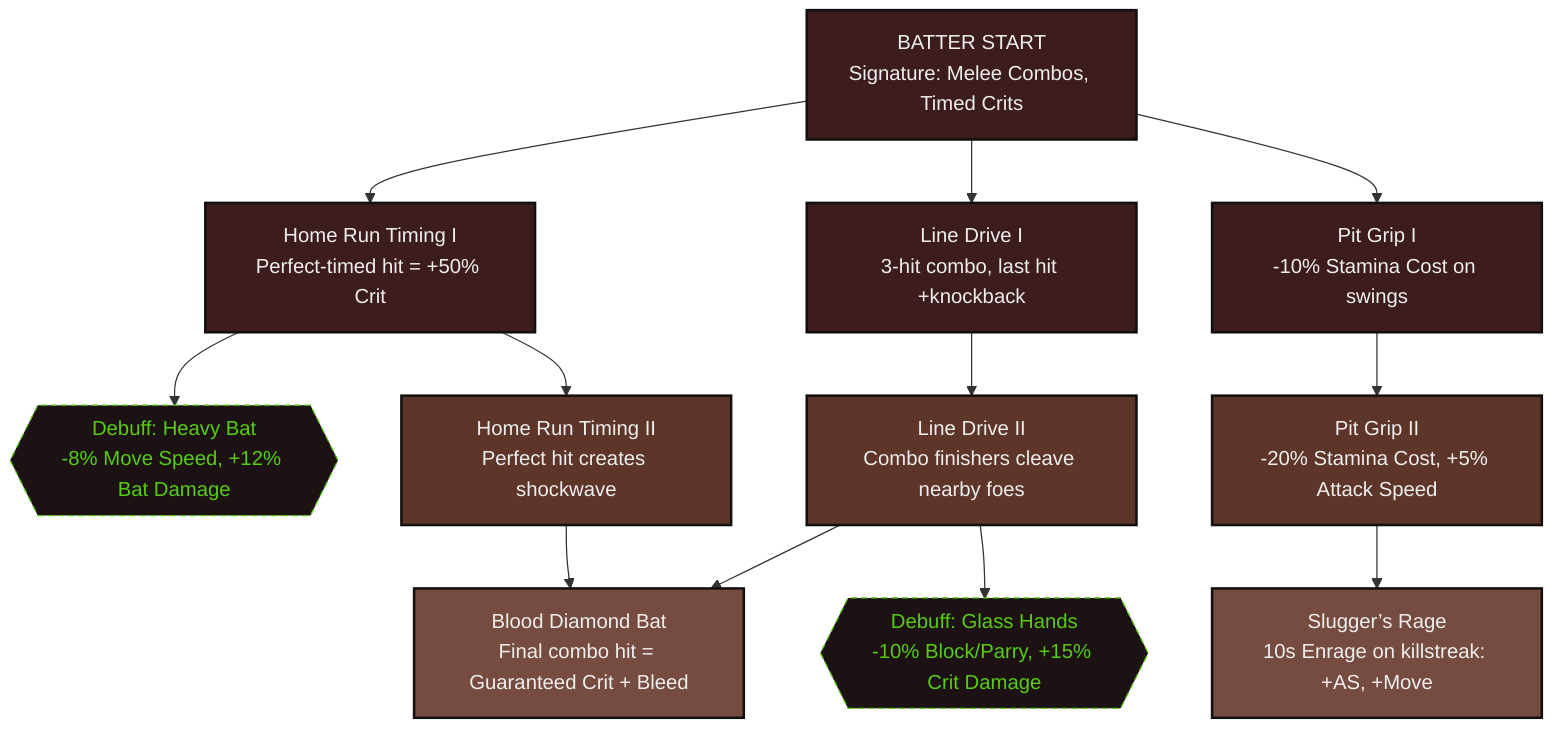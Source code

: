 flowchart TB
  %% Batter – Melee Crit Fighter
  classDef early fill:#3c1c1c,stroke:#12100e,color:#eee,stroke-width:2px;
  classDef mid fill:#5d3529,stroke:#12100e,color:#eee,stroke-width:2px;
  classDef cap fill:#754c3f,stroke:#12100e,color:#eee,stroke-width:2px;
  classDef debuff fill:#1c1214,stroke:#57cc11,color:#57cc11,stroke-dasharray: 5 3;

  A[BATTER START<br/>Signature: Melee Combos, Timed Crits]:::early

  E1[Home Run Timing I<br/>Perfect-timed hit = +50% Crit]:::early
  E2[Line Drive I<br/>3-hit combo, last hit +knockback]:::early
  E3[Pit Grip I<br/>-10% Stamina Cost on swings]:::early
  D1{{Debuff: Heavy Bat<br/>-8% Move Speed, +12% Bat Damage}}:::debuff

  M1[Home Run Timing II<br/>Perfect hit creates shockwave]:::mid
  M2[Line Drive II<br/>Combo finishers cleave nearby foes]:::mid
  M3[Pit Grip II<br/>-20% Stamina Cost, +5% Attack Speed]:::mid
  D2{{Debuff: Glass Hands<br/>-10% Block/Parry, +15% Crit Damage}}:::debuff

  C1[Blood Diamond Bat<br/>Final combo hit = Guaranteed Crit + Bleed]:::cap
  C2[Slugger’s Rage<br/>10s Enrage on killstreak: +AS, +Move]:::cap

  A --> E1 --> M1 --> C1
  A --> E2 --> M2 --> C1
  A --> E3 --> M3 --> C2
  E1 --> D1
  M2 --> D2
%% trigger Sun Sep 14 02:41:50 UTC 2025